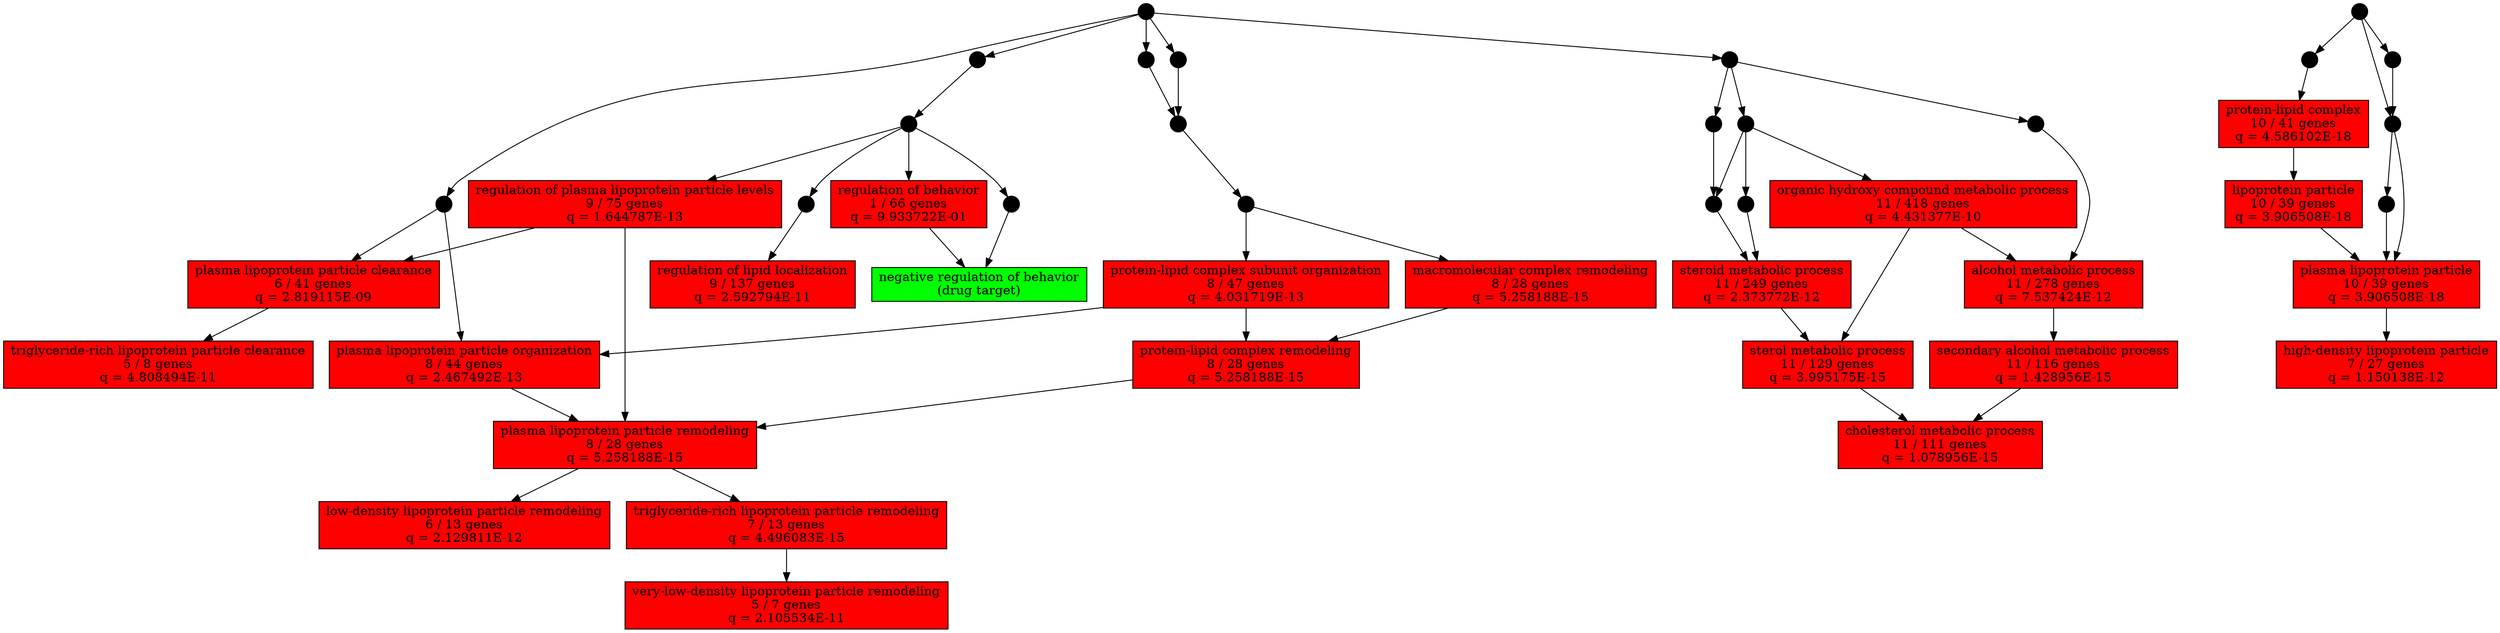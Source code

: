 strict digraph "" {
	graph [labelloc=t];
	node [label="\N"];
	"GO:0071830"	 [fillcolor=red,
		label="triglyceride-rich lipoprotein particle clearance\n5 / 8 genes\nq = 4.808494E-11",
		shape=record,
		style=filled];
	"GO:0034381"	 [fillcolor=red,
		label="plasma lipoprotein particle clearance\n6 / 41 genes\nq = 2.819115E-09",
		shape=record,
		style=filled];
	"GO:0034381" -> "GO:0071830";
	"GO:0048521"	 [fillcolor=green,
		label="negative regulation of behavior\n(drug target)",
		shape=record,
		style=filled];
	"GO:0008152"	 [color=black,
		fillcolor=black,
		fixedsize=true,
		height=0.25,
		label="",
		shape=circle,
		style=filled];
	"GO:0044238"	 [color=black,
		fillcolor=black,
		fixedsize=true,
		height=0.25,
		label="",
		shape=circle,
		style=filled];
	"GO:0008152" -> "GO:0044238";
	"GO:0071704"	 [color=black,
		fillcolor=black,
		fixedsize=true,
		height=0.25,
		label="",
		shape=circle,
		style=filled];
	"GO:0008152" -> "GO:0071704";
	"GO:0044281"	 [color=black,
		fillcolor=black,
		fixedsize=true,
		height=0.25,
		label="",
		shape=circle,
		style=filled];
	"GO:0008152" -> "GO:0044281";
	"GO:0071827"	 [fillcolor=red,
		label="plasma lipoprotein particle organization\n8 / 44 genes\nq = 2.467492E-13",
		shape=record,
		style=filled];
	"GO:0034369"	 [fillcolor=red,
		label="plasma lipoprotein particle remodeling\n8 / 28 genes\nq = 5.258188E-15",
		shape=record,
		style=filled];
	"GO:0071827" -> "GO:0034369";
	"GO:0006629"	 [color=black,
		fillcolor=black,
		fixedsize=true,
		height=0.25,
		label="",
		shape=circle,
		style=filled];
	"GO:0044238" -> "GO:0006629";
	"GO:0016043"	 [color=black,
		fillcolor=black,
		fixedsize=true,
		height=0.25,
		label="",
		shape=circle,
		style=filled];
	"GO:0043933"	 [color=black,
		fillcolor=black,
		fixedsize=true,
		height=0.25,
		label="",
		shape=circle,
		style=filled];
	"GO:0016043" -> "GO:0043933";
	"GO:0032879"	 [color=black,
		fillcolor=black,
		fixedsize=true,
		height=0.25,
		label="",
		shape=circle,
		style=filled];
	"GO:1905952"	 [fillcolor=red,
		label="regulation of lipid localization\n9 / 137 genes\nq = 2.592794E-11",
		shape=record,
		style=filled];
	"GO:0032879" -> "GO:1905952";
	"GO:0034374"	 [fillcolor=red,
		label="low-density lipoprotein particle remodeling\n6 / 13 genes\nq = 2.129811E-12",
		shape=record,
		style=filled];
	"GO:0032991"	 [color=black,
		fillcolor=black,
		fixedsize=true,
		height=0.25,
		label="",
		shape=circle,
		style=filled];
	"GO:0032994"	 [fillcolor=red,
		label="protein-lipid complex\n10 / 41 genes\nq = 4.586102E-18",
		shape=record,
		style=filled];
	"GO:0032991" -> "GO:0032994";
	"GO:1901615"	 [fillcolor=red,
		label="organic hydroxy compound metabolic process\n11 / 418 genes\nq = 4.431377E-10",
		shape=record,
		style=filled];
	"GO:0071704" -> "GO:1901615";
	"GO:1901360"	 [color=black,
		fillcolor=black,
		fixedsize=true,
		height=0.25,
		label="",
		shape=circle,
		style=filled];
	"GO:0071704" -> "GO:1901360";
	"GO:0071704" -> "GO:0006629";
	"GO:0065007"	 [color=black,
		fillcolor=black,
		fixedsize=true,
		height=0.25,
		label="",
		shape=circle,
		style=filled];
	"GO:0050789"	 [color=black,
		fillcolor=black,
		fixedsize=true,
		height=0.25,
		label="",
		shape=circle,
		style=filled];
	"GO:0065007" -> "GO:0050789";
	"GO:0044421"	 [color=black,
		fillcolor=black,
		fixedsize=true,
		height=0.25,
		label="",
		shape=circle,
		style=filled];
	"GO:0005615"	 [color=black,
		fillcolor=black,
		fixedsize=true,
		height=0.25,
		label="",
		shape=circle,
		style=filled];
	"GO:0044421" -> "GO:0005615";
	"GO:0034358"	 [fillcolor=red,
		label="plasma lipoprotein particle\n10 / 39 genes\nq = 3.906508E-18",
		shape=record,
		style=filled];
	"GO:0044421" -> "GO:0034358";
	"GO:0008203"	 [fillcolor=red,
		label="cholesterol metabolic process\n11 / 111 genes\nq = 1.078956E-15",
		shape=record,
		style=filled];
	"GO:0006066"	 [fillcolor=red,
		label="alcohol metabolic process\n11 / 278 genes\nq = 7.537424E-12",
		shape=record,
		style=filled];
	"GO:0044281" -> "GO:0006066";
	"GO:0016125"	 [fillcolor=red,
		label="sterol metabolic process\n11 / 129 genes\nq = 3.995175E-15",
		shape=record,
		style=filled];
	"GO:0016125" -> "GO:0008203";
	"GO:0071840"	 [color=black,
		fillcolor=black,
		fixedsize=true,
		height=0.25,
		label="",
		shape=circle,
		style=filled];
	"GO:0071840" -> "GO:0016043";
	"GO:0034367"	 [fillcolor=red,
		label="macromolecular complex remodeling\n8 / 28 genes\nq = 5.258188E-15",
		shape=record,
		style=filled];
	"GO:0043933" -> "GO:0034367";
	"GO:0071825"	 [fillcolor=red,
		label="protein-lipid complex subunit organization\n8 / 47 genes\nq = 4.031719E-13",
		shape=record,
		style=filled];
	"GO:0043933" -> "GO:0071825";
	"GO:0034372"	 [fillcolor=red,
		label="very-low-density lipoprotein particle remodeling\n5 / 7 genes\nq = 2.105534E-11",
		shape=record,
		style=filled];
	"GO:1990777"	 [fillcolor=red,
		label="lipoprotein particle\n10 / 39 genes\nq = 3.906508E-18",
		shape=record,
		style=filled];
	"GO:0032994" -> "GO:1990777";
	"GO:0005615" -> "GO:0034358";
	"GO:1990777" -> "GO:0034358";
	"GO:0050789" -> "GO:0032879";
	"GO:0048519"	 [color=black,
		fillcolor=black,
		fixedsize=true,
		height=0.25,
		label="",
		shape=circle,
		style=filled];
	"GO:0050789" -> "GO:0048519";
	"GO:0050795"	 [fillcolor=red,
		label="regulation of behavior\n1 / 66 genes\nq = 9.933722E-01",
		shape=record,
		style=filled];
	"GO:0050789" -> "GO:0050795";
	"GO:0097006"	 [fillcolor=red,
		label="regulation of plasma lipoprotein particle levels\n9 / 75 genes\nq = 1.644787E-13",
		shape=record,
		style=filled];
	"GO:0050789" -> "GO:0097006";
	"GO:0048519" -> "GO:0048521";
	"GO:0009987"	 [color=black,
		fillcolor=black,
		fixedsize=true,
		height=0.25,
		label="",
		shape=circle,
		style=filled];
	"GO:0009987" -> "GO:0016043";
	"GO:0005575"	 [color=black,
		fillcolor=black,
		fixedsize=true,
		height=0.25,
		label="",
		shape=circle,
		style=filled];
	"GO:0005575" -> "GO:0032991";
	"GO:0005575" -> "GO:0044421";
	"GO:0005576"	 [color=black,
		fillcolor=black,
		fixedsize=true,
		height=0.25,
		label="",
		shape=circle,
		style=filled];
	"GO:0005575" -> "GO:0005576";
	"GO:0034368"	 [fillcolor=red,
		label="protein-lipid complex remodeling\n8 / 28 genes\nq = 5.258188E-15",
		shape=record,
		style=filled];
	"GO:0034367" -> "GO:0034368";
	"GO:1901615" -> "GO:0016125";
	"GO:1901615" -> "GO:0006066";
	"GO:0071825" -> "GO:0071827";
	"GO:0071825" -> "GO:0034368";
	"GO:0008202"	 [fillcolor=red,
		label="steroid metabolic process\n11 / 249 genes\nq = 2.373772E-12",
		shape=record,
		style=filled];
	"GO:0008202" -> "GO:0016125";
	"GO:0050795" -> "GO:0048521";
	"GO:0097006" -> "GO:0034381";
	"GO:0097006" -> "GO:0034369";
	"GO:0034368" -> "GO:0034369";
	"GO:0034370"	 [fillcolor=red,
		label="triglyceride-rich lipoprotein particle remodeling\n7 / 13 genes\nq = 4.496083E-15",
		shape=record,
		style=filled];
	"GO:0034370" -> "GO:0034372";
	"GO:1902652"	 [fillcolor=red,
		label="secondary alcohol metabolic process\n11 / 116 genes\nq = 1.428956E-15",
		shape=record,
		style=filled];
	"GO:1902652" -> "GO:0008203";
	"GO:1901360" -> "GO:0008202";
	"GO:0034364"	 [fillcolor=red,
		label="high-density lipoprotein particle\n7 / 27 genes\nq = 1.150138E-12",
		shape=record,
		style=filled];
	"GO:0006629" -> "GO:0008202";
	"GO:0006066" -> "GO:1902652";
	"GO:0034358" -> "GO:0034364";
	"GO:0032501"	 [color=black,
		fillcolor=black,
		fixedsize=true,
		height=0.25,
		label="",
		shape=circle,
		style=filled];
	"GO:0032501" -> "GO:0034381";
	"GO:0032501" -> "GO:0071827";
	"GO:0008150"	 [color=black,
		fillcolor=black,
		fixedsize=true,
		height=0.25,
		label="",
		shape=circle,
		style=filled];
	"GO:0008150" -> "GO:0008152";
	"GO:0008150" -> "GO:0065007";
	"GO:0008150" -> "GO:0071840";
	"GO:0008150" -> "GO:0009987";
	"GO:0008150" -> "GO:0032501";
	"GO:0005576" -> "GO:0044421";
	"GO:0034369" -> "GO:0034374";
	"GO:0034369" -> "GO:0034370";
}
